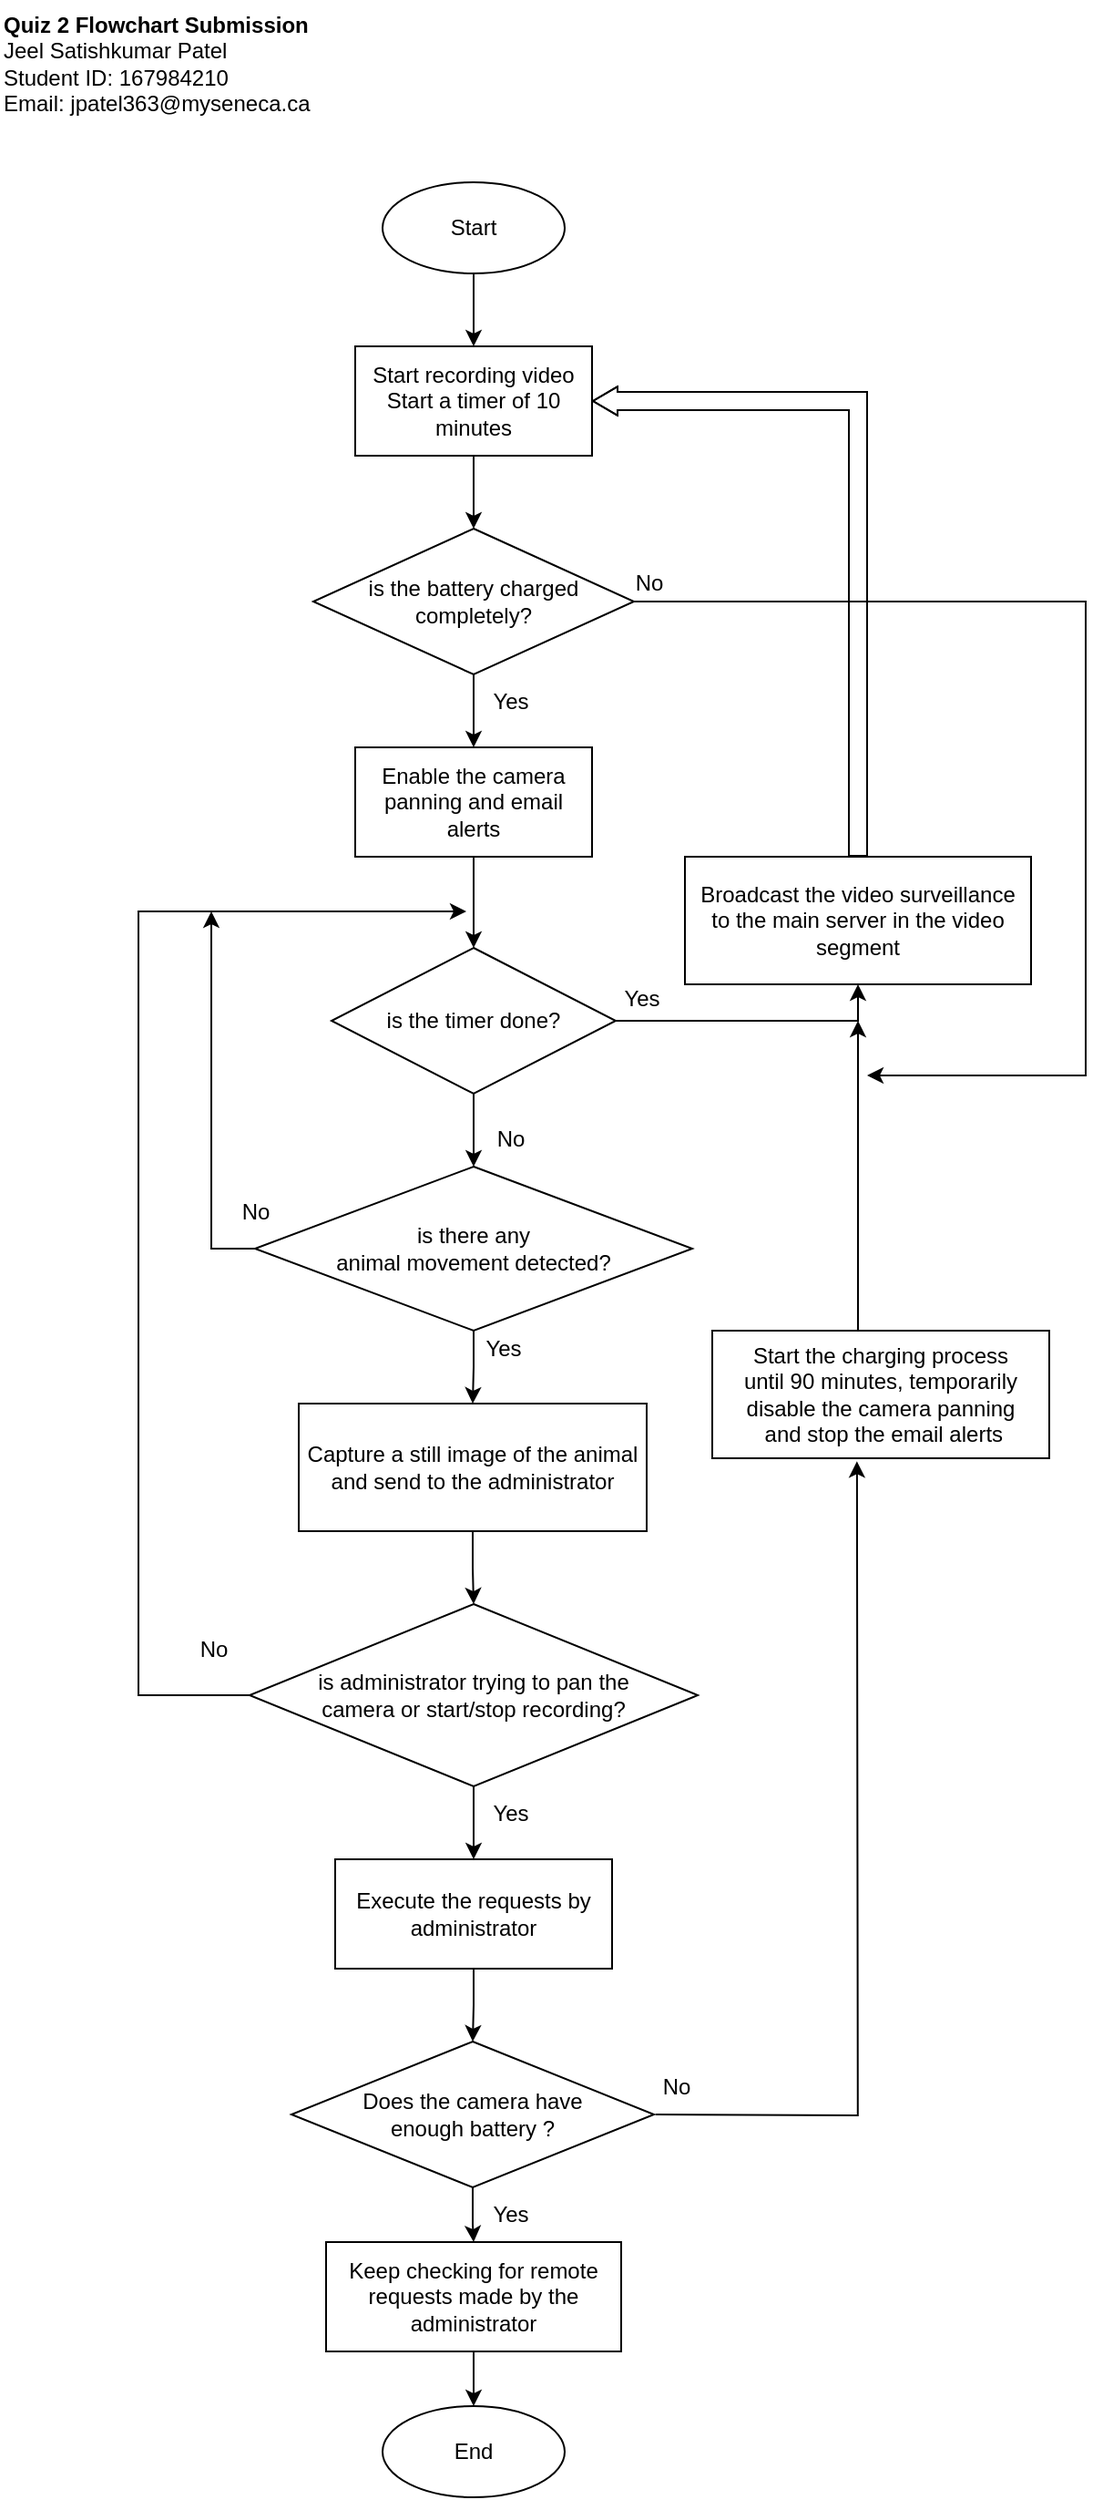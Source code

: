 <mxfile version="20.0.4" type="github">
  <diagram id="rP3lQHloeb82EkU2u6x7" name="Page-1">
    <mxGraphModel dx="864" dy="458" grid="1" gridSize="10" guides="1" tooltips="1" connect="1" arrows="1" fold="1" page="1" pageScale="1" pageWidth="827" pageHeight="1169" math="0" shadow="0">
      <root>
        <mxCell id="0" />
        <mxCell id="1" parent="0" />
        <mxCell id="mSJYKKnzMjpl-HyY6h-2-65" style="edgeStyle=orthogonalEdgeStyle;rounded=0;orthogonalLoop=1;jettySize=auto;html=1;entryX=0.5;entryY=0;entryDx=0;entryDy=0;" edge="1" parent="1" source="mSJYKKnzMjpl-HyY6h-2-1" target="mSJYKKnzMjpl-HyY6h-2-18">
          <mxGeometry relative="1" as="geometry" />
        </mxCell>
        <mxCell id="mSJYKKnzMjpl-HyY6h-2-1" value="Start" style="ellipse;whiteSpace=wrap;html=1;" vertex="1" parent="1">
          <mxGeometry x="288" y="140" width="100" height="50" as="geometry" />
        </mxCell>
        <mxCell id="mSJYKKnzMjpl-HyY6h-2-2" value="End" style="ellipse;whiteSpace=wrap;html=1;" vertex="1" parent="1">
          <mxGeometry x="288" y="1360" width="100" height="50" as="geometry" />
        </mxCell>
        <mxCell id="mSJYKKnzMjpl-HyY6h-2-64" style="edgeStyle=orthogonalEdgeStyle;rounded=0;orthogonalLoop=1;jettySize=auto;html=1;entryX=0.5;entryY=0;entryDx=0;entryDy=0;" edge="1" parent="1" source="mSJYKKnzMjpl-HyY6h-2-18" target="mSJYKKnzMjpl-HyY6h-2-55">
          <mxGeometry relative="1" as="geometry" />
        </mxCell>
        <mxCell id="mSJYKKnzMjpl-HyY6h-2-18" value="Start recording video Start a timer of 10 minutes" style="rounded=0;whiteSpace=wrap;html=1;" vertex="1" parent="1">
          <mxGeometry x="273" y="230" width="130" height="60" as="geometry" />
        </mxCell>
        <mxCell id="mSJYKKnzMjpl-HyY6h-2-31" style="edgeStyle=orthogonalEdgeStyle;rounded=0;orthogonalLoop=1;jettySize=auto;html=1;entryX=0.5;entryY=0;entryDx=0;entryDy=0;" edge="1" parent="1" source="mSJYKKnzMjpl-HyY6h-2-19" target="mSJYKKnzMjpl-HyY6h-2-28">
          <mxGeometry relative="1" as="geometry" />
        </mxCell>
        <mxCell id="mSJYKKnzMjpl-HyY6h-2-48" style="edgeStyle=orthogonalEdgeStyle;rounded=0;orthogonalLoop=1;jettySize=auto;html=1;entryX=0.5;entryY=1;entryDx=0;entryDy=0;" edge="1" parent="1" source="mSJYKKnzMjpl-HyY6h-2-19" target="mSJYKKnzMjpl-HyY6h-2-21">
          <mxGeometry relative="1" as="geometry" />
        </mxCell>
        <mxCell id="mSJYKKnzMjpl-HyY6h-2-19" value="is the timer done?" style="rhombus;whiteSpace=wrap;html=1;" vertex="1" parent="1">
          <mxGeometry x="260" y="560" width="156" height="80" as="geometry" />
        </mxCell>
        <mxCell id="mSJYKKnzMjpl-HyY6h-2-21" value="&lt;div&gt;Broadcast the video surveillance&lt;/div&gt;&lt;div&gt;to the main server in the video segment&lt;/div&gt;" style="rounded=0;whiteSpace=wrap;html=1;" vertex="1" parent="1">
          <mxGeometry x="454" y="510" width="190" height="70" as="geometry" />
        </mxCell>
        <mxCell id="mSJYKKnzMjpl-HyY6h-2-26" value="Yes" style="text;html=1;align=center;verticalAlign=middle;resizable=0;points=[];autosize=1;strokeColor=none;fillColor=none;" vertex="1" parent="1">
          <mxGeometry x="410" y="573" width="40" height="30" as="geometry" />
        </mxCell>
        <mxCell id="mSJYKKnzMjpl-HyY6h-2-38" style="edgeStyle=orthogonalEdgeStyle;rounded=0;orthogonalLoop=1;jettySize=auto;html=1;entryX=0.5;entryY=0;entryDx=0;entryDy=0;" edge="1" parent="1" source="mSJYKKnzMjpl-HyY6h-2-28" target="mSJYKKnzMjpl-HyY6h-2-29">
          <mxGeometry relative="1" as="geometry" />
        </mxCell>
        <mxCell id="mSJYKKnzMjpl-HyY6h-2-80" style="edgeStyle=elbowEdgeStyle;rounded=0;orthogonalLoop=1;jettySize=auto;elbow=vertical;html=1;" edge="1" parent="1" source="mSJYKKnzMjpl-HyY6h-2-28">
          <mxGeometry relative="1" as="geometry">
            <mxPoint x="194" y="540" as="targetPoint" />
            <Array as="points">
              <mxPoint x="234" y="725" />
            </Array>
          </mxGeometry>
        </mxCell>
        <mxCell id="mSJYKKnzMjpl-HyY6h-2-28" value="&lt;div&gt;is there any&lt;/div&gt;&lt;div&gt;animal movement detected?&lt;/div&gt;" style="rhombus;whiteSpace=wrap;html=1;" vertex="1" parent="1">
          <mxGeometry x="218" y="680" width="240" height="90" as="geometry" />
        </mxCell>
        <mxCell id="mSJYKKnzMjpl-HyY6h-2-66" style="edgeStyle=orthogonalEdgeStyle;rounded=0;orthogonalLoop=1;jettySize=auto;html=1;entryX=0.5;entryY=0;entryDx=0;entryDy=0;" edge="1" parent="1" source="mSJYKKnzMjpl-HyY6h-2-29" target="mSJYKKnzMjpl-HyY6h-2-33">
          <mxGeometry relative="1" as="geometry" />
        </mxCell>
        <mxCell id="mSJYKKnzMjpl-HyY6h-2-29" value="Capture a still image of the animal and send to the administrator" style="rounded=0;whiteSpace=wrap;html=1;" vertex="1" parent="1">
          <mxGeometry x="242" y="810" width="191" height="70" as="geometry" />
        </mxCell>
        <mxCell id="mSJYKKnzMjpl-HyY6h-2-32" value="No" style="text;html=1;align=center;verticalAlign=middle;resizable=0;points=[];autosize=1;strokeColor=none;fillColor=none;" vertex="1" parent="1">
          <mxGeometry x="338" y="650" width="40" height="30" as="geometry" />
        </mxCell>
        <mxCell id="mSJYKKnzMjpl-HyY6h-2-35" style="edgeStyle=orthogonalEdgeStyle;rounded=0;orthogonalLoop=1;jettySize=auto;html=1;entryX=0.5;entryY=0;entryDx=0;entryDy=0;" edge="1" parent="1" source="mSJYKKnzMjpl-HyY6h-2-33" target="mSJYKKnzMjpl-HyY6h-2-34">
          <mxGeometry relative="1" as="geometry" />
        </mxCell>
        <mxCell id="mSJYKKnzMjpl-HyY6h-2-42" style="edgeStyle=orthogonalEdgeStyle;rounded=0;orthogonalLoop=1;jettySize=auto;html=1;" edge="1" parent="1" source="mSJYKKnzMjpl-HyY6h-2-33">
          <mxGeometry relative="1" as="geometry">
            <mxPoint x="334" y="540" as="targetPoint" />
            <Array as="points">
              <mxPoint x="154" y="970" />
              <mxPoint x="154" y="540" />
            </Array>
          </mxGeometry>
        </mxCell>
        <mxCell id="mSJYKKnzMjpl-HyY6h-2-33" value="&lt;div&gt;is administrator trying to pan the&lt;/div&gt;&lt;div&gt;camera or start/stop recording?&lt;/div&gt;" style="rhombus;whiteSpace=wrap;html=1;" vertex="1" parent="1">
          <mxGeometry x="215" y="920" width="246" height="100" as="geometry" />
        </mxCell>
        <mxCell id="mSJYKKnzMjpl-HyY6h-2-44" style="edgeStyle=orthogonalEdgeStyle;rounded=0;orthogonalLoop=1;jettySize=auto;html=1;entryX=0.5;entryY=0;entryDx=0;entryDy=0;" edge="1" parent="1" source="mSJYKKnzMjpl-HyY6h-2-34" target="mSJYKKnzMjpl-HyY6h-2-37">
          <mxGeometry relative="1" as="geometry" />
        </mxCell>
        <mxCell id="mSJYKKnzMjpl-HyY6h-2-34" value="Execute the requests by administrator" style="rounded=0;whiteSpace=wrap;html=1;" vertex="1" parent="1">
          <mxGeometry x="262" y="1060" width="152" height="60" as="geometry" />
        </mxCell>
        <mxCell id="mSJYKKnzMjpl-HyY6h-2-36" value="Yes" style="text;html=1;align=center;verticalAlign=middle;resizable=0;points=[];autosize=1;strokeColor=none;fillColor=none;" vertex="1" parent="1">
          <mxGeometry x="338" y="1020" width="40" height="30" as="geometry" />
        </mxCell>
        <mxCell id="mSJYKKnzMjpl-HyY6h-2-54" style="edgeStyle=orthogonalEdgeStyle;rounded=0;orthogonalLoop=1;jettySize=auto;html=1;entryX=0.424;entryY=1.024;entryDx=0;entryDy=0;entryPerimeter=0;" edge="1" parent="1">
          <mxGeometry relative="1" as="geometry">
            <mxPoint x="437.882" y="1200.048" as="sourcePoint" />
            <mxPoint x="548.44" y="841.68" as="targetPoint" />
          </mxGeometry>
        </mxCell>
        <mxCell id="mSJYKKnzMjpl-HyY6h-2-69" style="edgeStyle=orthogonalEdgeStyle;rounded=0;orthogonalLoop=1;jettySize=auto;html=1;entryX=0.5;entryY=0;entryDx=0;entryDy=0;" edge="1" parent="1" source="mSJYKKnzMjpl-HyY6h-2-37" target="mSJYKKnzMjpl-HyY6h-2-68">
          <mxGeometry relative="1" as="geometry" />
        </mxCell>
        <mxCell id="mSJYKKnzMjpl-HyY6h-2-37" value="&lt;div&gt;Does the camera have&lt;/div&gt;&lt;div&gt;enough battery ?&lt;/div&gt;" style="rhombus;whiteSpace=wrap;html=1;" vertex="1" parent="1">
          <mxGeometry x="238" y="1160" width="199" height="80" as="geometry" />
        </mxCell>
        <mxCell id="mSJYKKnzMjpl-HyY6h-2-39" value="Yes" style="text;html=1;align=center;verticalAlign=middle;resizable=0;points=[];autosize=1;strokeColor=none;fillColor=none;" vertex="1" parent="1">
          <mxGeometry x="334" y="765" width="40" height="30" as="geometry" />
        </mxCell>
        <mxCell id="mSJYKKnzMjpl-HyY6h-2-43" value="No" style="text;html=1;align=center;verticalAlign=middle;resizable=0;points=[];autosize=1;strokeColor=none;fillColor=none;" vertex="1" parent="1">
          <mxGeometry x="175" y="930" width="40" height="30" as="geometry" />
        </mxCell>
        <mxCell id="mSJYKKnzMjpl-HyY6h-2-49" value="No" style="text;html=1;align=center;verticalAlign=middle;resizable=0;points=[];autosize=1;strokeColor=none;fillColor=none;" vertex="1" parent="1">
          <mxGeometry x="429" y="1170" width="40" height="30" as="geometry" />
        </mxCell>
        <mxCell id="mSJYKKnzMjpl-HyY6h-2-53" style="edgeStyle=orthogonalEdgeStyle;rounded=0;orthogonalLoop=1;jettySize=auto;html=1;" edge="1" parent="1">
          <mxGeometry relative="1" as="geometry">
            <mxPoint x="549" y="600" as="targetPoint" />
            <mxPoint x="549" y="770" as="sourcePoint" />
            <Array as="points">
              <mxPoint x="549" y="650" />
              <mxPoint x="549" y="650" />
            </Array>
          </mxGeometry>
        </mxCell>
        <mxCell id="mSJYKKnzMjpl-HyY6h-2-50" value="&lt;div&gt;Start the charging process&lt;/div&gt;&lt;div&gt;until 90 minutes, temporarily disable the camera panning&lt;br&gt;&lt;/div&gt;&amp;nbsp;and stop the email alerts" style="rounded=0;whiteSpace=wrap;html=1;" vertex="1" parent="1">
          <mxGeometry x="469" y="770" width="185" height="70" as="geometry" />
        </mxCell>
        <mxCell id="mSJYKKnzMjpl-HyY6h-2-60" style="edgeStyle=orthogonalEdgeStyle;rounded=0;orthogonalLoop=1;jettySize=auto;html=1;entryX=0.5;entryY=0;entryDx=0;entryDy=0;" edge="1" parent="1" source="mSJYKKnzMjpl-HyY6h-2-55" target="mSJYKKnzMjpl-HyY6h-2-59">
          <mxGeometry relative="1" as="geometry" />
        </mxCell>
        <mxCell id="mSJYKKnzMjpl-HyY6h-2-62" style="edgeStyle=orthogonalEdgeStyle;rounded=0;orthogonalLoop=1;jettySize=auto;html=1;" edge="1" parent="1" source="mSJYKKnzMjpl-HyY6h-2-55">
          <mxGeometry relative="1" as="geometry">
            <mxPoint x="554" y="630.0" as="targetPoint" />
            <Array as="points">
              <mxPoint x="674" y="370" />
              <mxPoint x="674" y="630" />
            </Array>
          </mxGeometry>
        </mxCell>
        <mxCell id="mSJYKKnzMjpl-HyY6h-2-55" value="is the battery charged completely?" style="rhombus;whiteSpace=wrap;html=1;" vertex="1" parent="1">
          <mxGeometry x="250" y="330" width="176" height="80" as="geometry" />
        </mxCell>
        <mxCell id="mSJYKKnzMjpl-HyY6h-2-58" value="Yes" style="text;html=1;align=center;verticalAlign=middle;resizable=0;points=[];autosize=1;strokeColor=none;fillColor=none;" vertex="1" parent="1">
          <mxGeometry x="338" y="410" width="40" height="30" as="geometry" />
        </mxCell>
        <mxCell id="mSJYKKnzMjpl-HyY6h-2-61" style="edgeStyle=orthogonalEdgeStyle;rounded=0;orthogonalLoop=1;jettySize=auto;html=1;entryX=0.5;entryY=0;entryDx=0;entryDy=0;" edge="1" parent="1" source="mSJYKKnzMjpl-HyY6h-2-59" target="mSJYKKnzMjpl-HyY6h-2-19">
          <mxGeometry relative="1" as="geometry" />
        </mxCell>
        <mxCell id="mSJYKKnzMjpl-HyY6h-2-59" value="Enable the camera panning and email alerts" style="rounded=0;whiteSpace=wrap;html=1;" vertex="1" parent="1">
          <mxGeometry x="273" y="450" width="130" height="60" as="geometry" />
        </mxCell>
        <mxCell id="mSJYKKnzMjpl-HyY6h-2-63" value="No" style="text;html=1;align=center;verticalAlign=middle;resizable=0;points=[];autosize=1;strokeColor=none;fillColor=none;" vertex="1" parent="1">
          <mxGeometry x="414" y="345" width="40" height="30" as="geometry" />
        </mxCell>
        <mxCell id="mSJYKKnzMjpl-HyY6h-2-72" style="edgeStyle=orthogonalEdgeStyle;rounded=0;orthogonalLoop=1;jettySize=auto;html=1;entryX=0.5;entryY=0;entryDx=0;entryDy=0;" edge="1" parent="1" source="mSJYKKnzMjpl-HyY6h-2-68" target="mSJYKKnzMjpl-HyY6h-2-2">
          <mxGeometry relative="1" as="geometry" />
        </mxCell>
        <mxCell id="mSJYKKnzMjpl-HyY6h-2-68" value="Keep checking for remote requests made by the administrator" style="rounded=0;whiteSpace=wrap;html=1;" vertex="1" parent="1">
          <mxGeometry x="257" y="1270" width="162" height="60" as="geometry" />
        </mxCell>
        <mxCell id="mSJYKKnzMjpl-HyY6h-2-70" value="Yes" style="text;html=1;align=center;verticalAlign=middle;resizable=0;points=[];autosize=1;strokeColor=none;fillColor=none;" vertex="1" parent="1">
          <mxGeometry x="338" y="1240" width="40" height="30" as="geometry" />
        </mxCell>
        <mxCell id="mSJYKKnzMjpl-HyY6h-2-73" value="No" style="text;html=1;align=center;verticalAlign=middle;resizable=0;points=[];autosize=1;strokeColor=none;fillColor=none;" vertex="1" parent="1">
          <mxGeometry x="198" y="690" width="40" height="30" as="geometry" />
        </mxCell>
        <mxCell id="mSJYKKnzMjpl-HyY6h-2-79" value="" style="shape=flexArrow;endArrow=classic;html=1;rounded=0;elbow=vertical;endWidth=4.8;endSize=4.168;entryX=1;entryY=0.5;entryDx=0;entryDy=0;" edge="1" parent="1" source="mSJYKKnzMjpl-HyY6h-2-21" target="mSJYKKnzMjpl-HyY6h-2-18">
          <mxGeometry width="50" height="50" relative="1" as="geometry">
            <mxPoint x="104" y="450" as="sourcePoint" />
            <mxPoint x="154" y="400" as="targetPoint" />
            <Array as="points">
              <mxPoint x="549" y="260" />
            </Array>
          </mxGeometry>
        </mxCell>
        <mxCell id="mSJYKKnzMjpl-HyY6h-2-82" value="&lt;div align=&quot;left&quot;&gt;&lt;b&gt;Quiz 2 Flowchart Submission&lt;/b&gt;&lt;br&gt;&lt;/div&gt;&lt;div align=&quot;left&quot;&gt;Jeel Satishkumar Patel&lt;br&gt;Student ID: 167984210&lt;br&gt;Email: jpatel363@myseneca.ca&lt;/div&gt;" style="text;html=1;align=left;verticalAlign=middle;resizable=0;points=[];autosize=1;strokeColor=none;fillColor=none;" vertex="1" parent="1">
          <mxGeometry x="78" y="40" width="210" height="70" as="geometry" />
        </mxCell>
      </root>
    </mxGraphModel>
  </diagram>
</mxfile>

